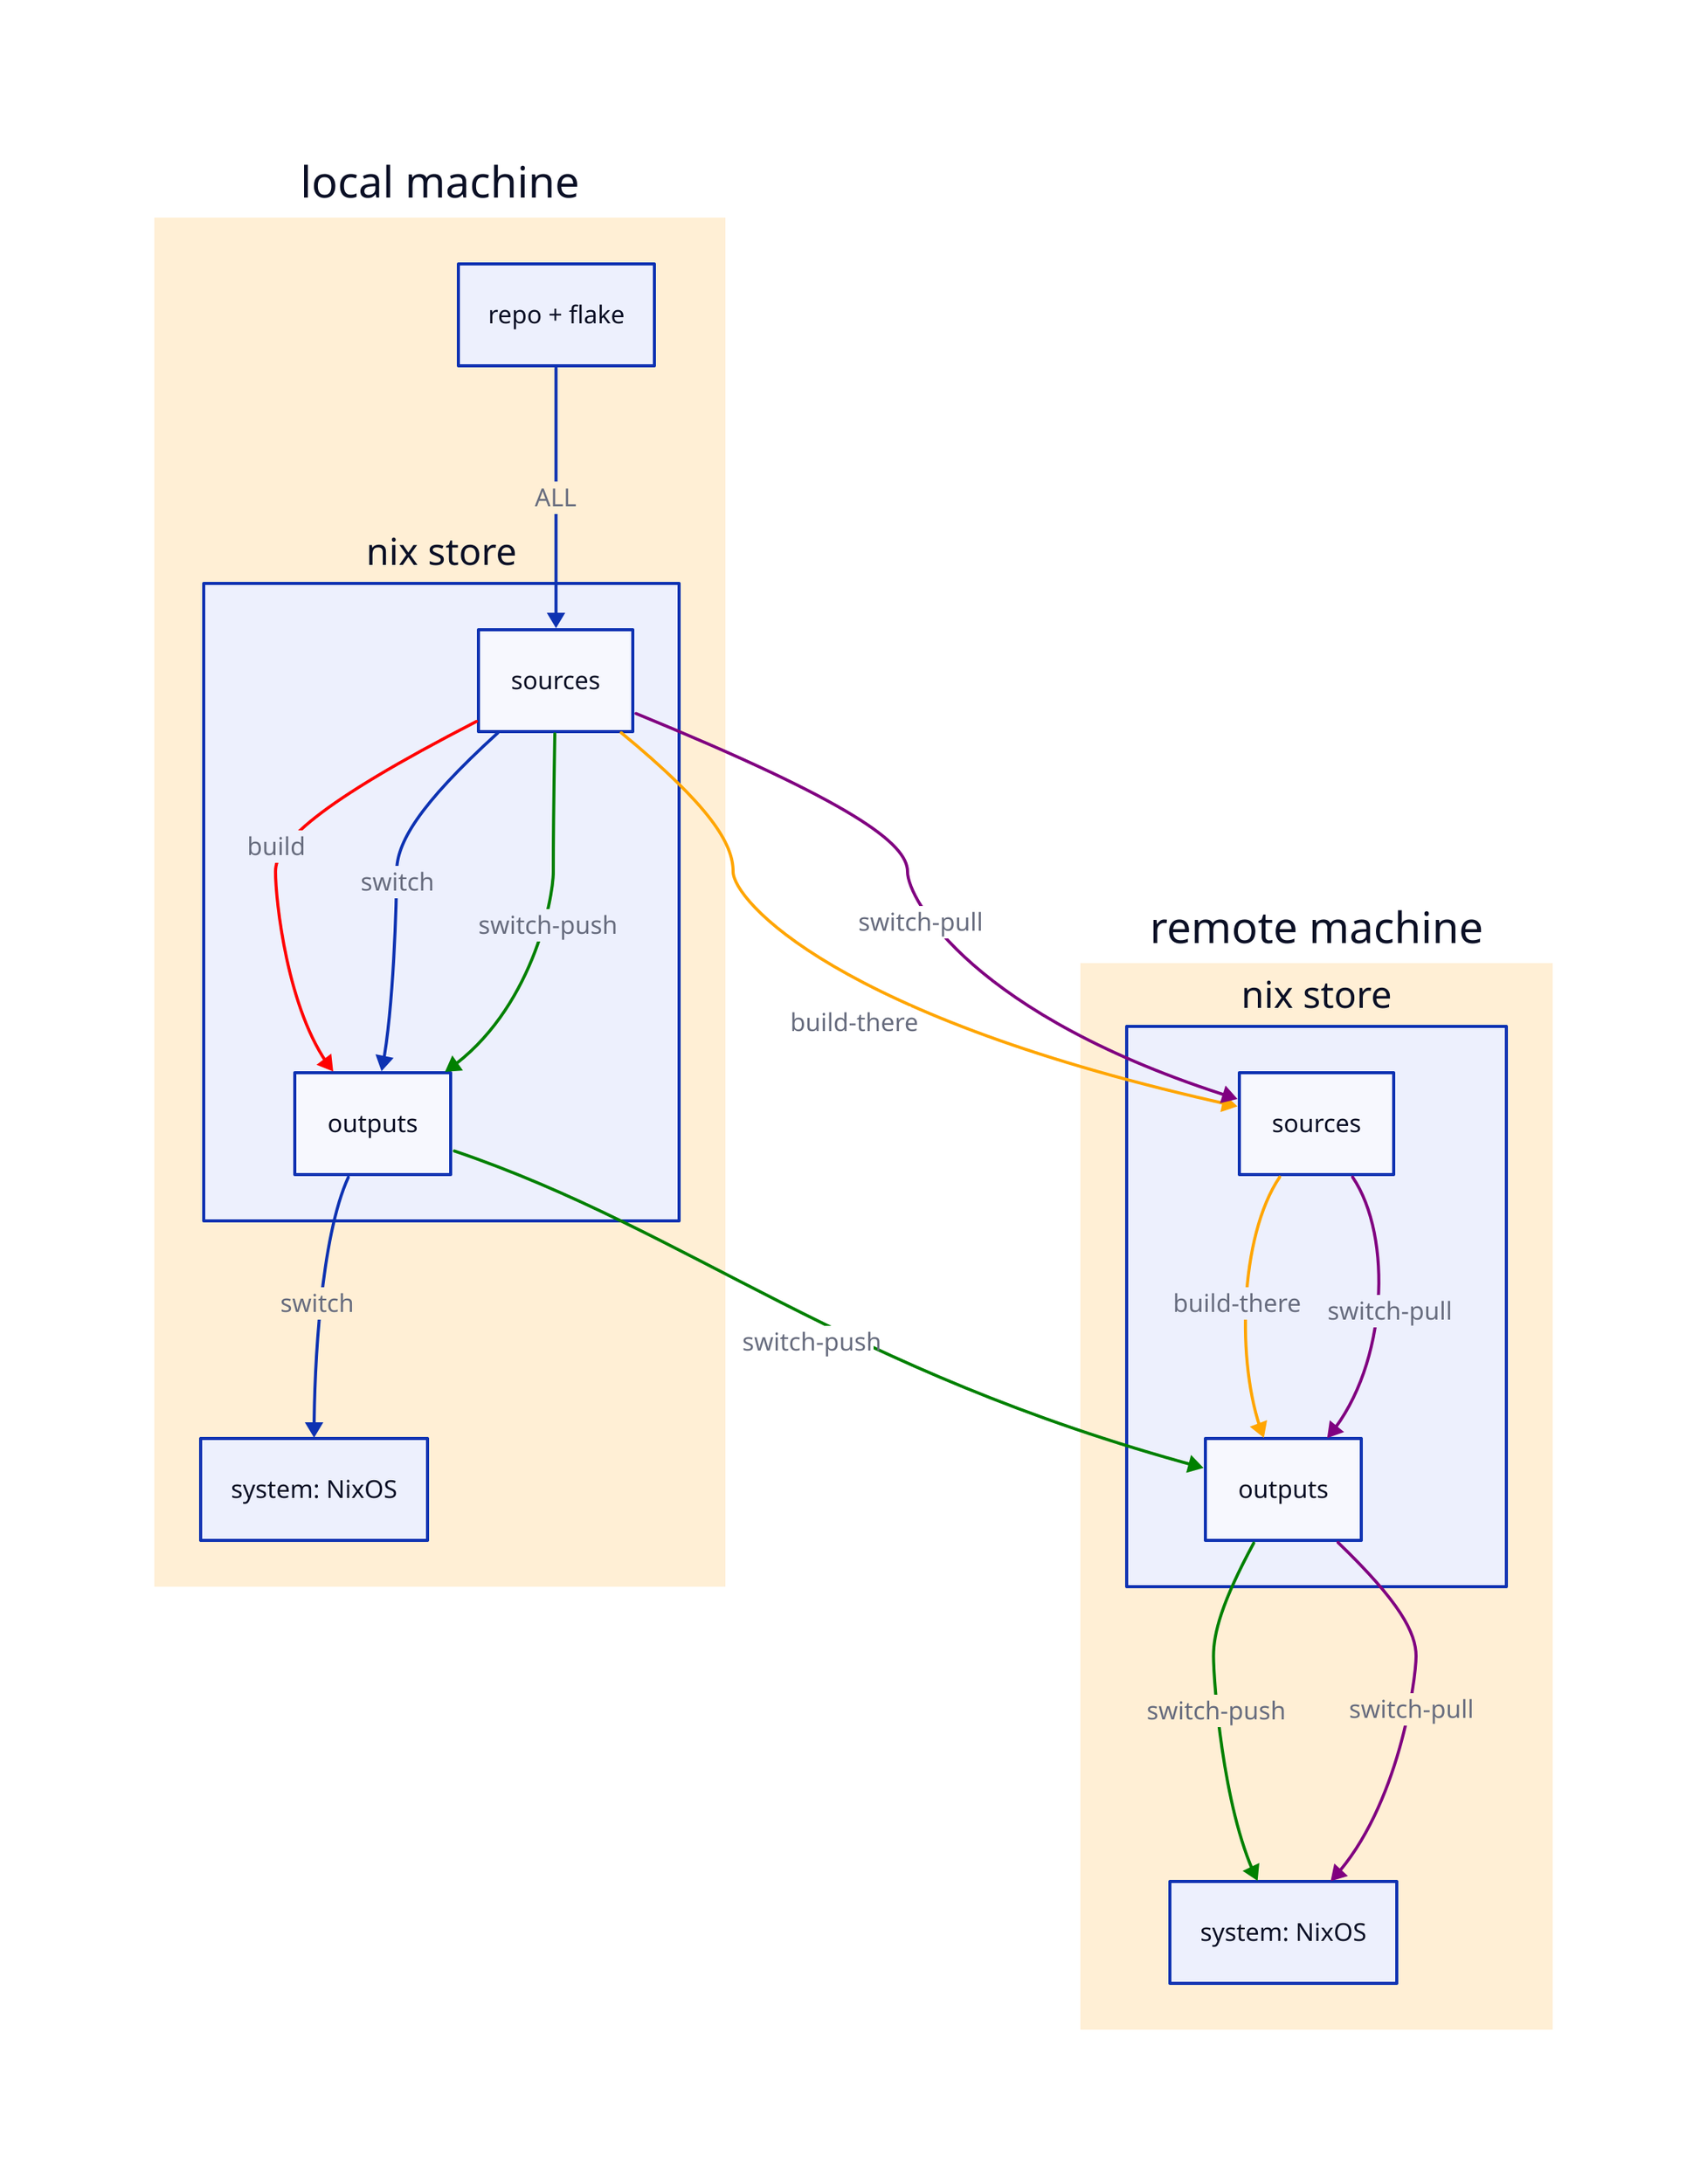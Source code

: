 local: "local machine" {
	repo: "repo + flake"
	nix: "nix store" {
		sources
		outputs
	}
	system: "system: NixOS"
}
local.style.fill: PapayaWhip
local.style.stroke-width: 0

remote: "remote machine" {
	nix: "nix store" {
		sources
		outputs
	}
	system: "system: NixOS"
}
remote.style.fill: PapayaWhip
remote.style.stroke-width: 0

local.repo -> local.nix.sources: ALL

local.nix.sources -> local.nix.outputs: "build" { style.stroke: red }
local.nix.sources -> remote.nix.sources -> remote.nix.outputs: "build-there" { style.stroke: orange }

local.nix.sources -> local.nix.outputs -> local.system: "switch"
local.nix.sources -> local.nix.outputs -> remote.nix.outputs -> remote.system: "switch-push" {style.stroke: green }
local.nix.sources -> remote.nix.sources -> remote.nix.outputs -> remote.system: "switch-pull" {style.stroke: purple }
